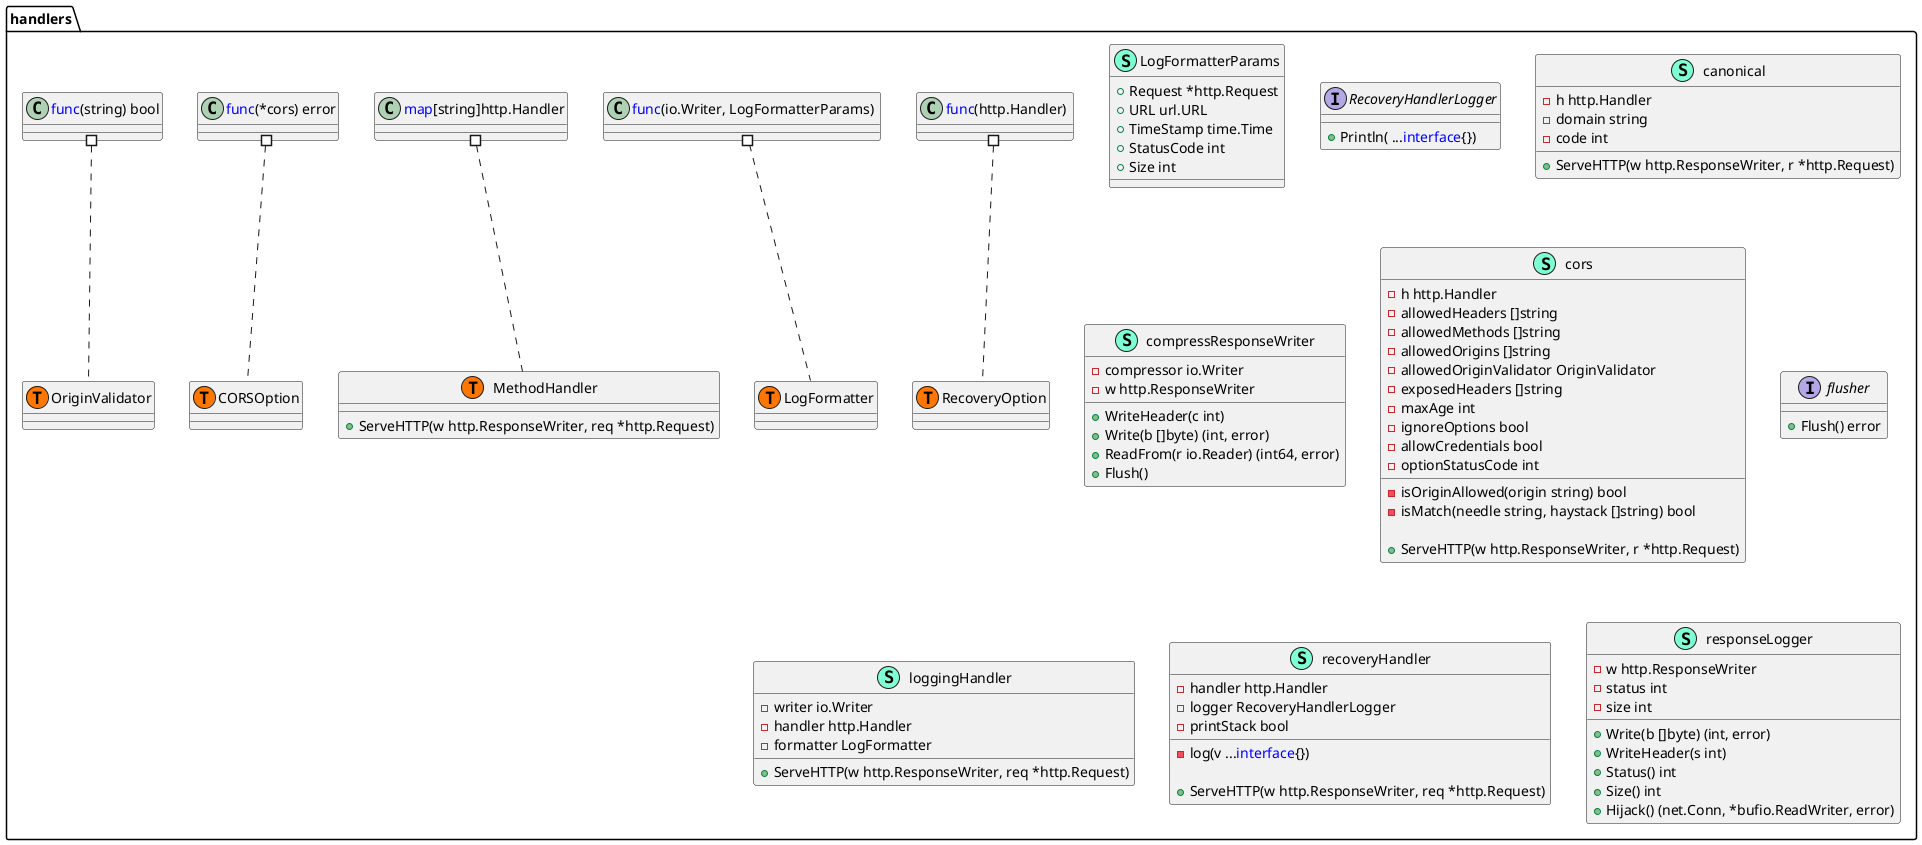 @startuml
namespace handlers {
    class LogFormatterParams << (S,Aquamarine) >> {
        + Request *http.Request
        + URL url.URL
        + TimeStamp time.Time
        + StatusCode int
        + Size int

    }
    class MethodHandler << (S,Aquamarine) >> {
        + ServeHTTP(w http.ResponseWriter, req *http.Request) 

    }
    interface RecoveryHandlerLogger  {
        + Println( ...<font color=blue>interface</font>{}) 

    }
    class canonical << (S,Aquamarine) >> {
        - h http.Handler
        - domain string
        - code int

        + ServeHTTP(w http.ResponseWriter, r *http.Request) 

    }
    class compressResponseWriter << (S,Aquamarine) >> {
        - compressor io.Writer
        - w http.ResponseWriter

        + WriteHeader(c int) 
        + Write(b []byte) (int, error)
        + ReadFrom(r io.Reader) (int64, error)
        + Flush() 

    }
    class cors << (S,Aquamarine) >> {
        - h http.Handler
        - allowedHeaders []string
        - allowedMethods []string
        - allowedOrigins []string
        - allowedOriginValidator OriginValidator
        - exposedHeaders []string
        - maxAge int
        - ignoreOptions bool
        - allowCredentials bool
        - optionStatusCode int

        - isOriginAllowed(origin string) bool
        - isMatch(needle string, haystack []string) bool

        + ServeHTTP(w http.ResponseWriter, r *http.Request) 

    }
    interface flusher  {
        + Flush() error

    }
    class handlers.CORSOption << (T, #FF7700) >>  {
    }
    class handlers.LogFormatter << (T, #FF7700) >>  {
    }
    class handlers.MethodHandler << (T, #FF7700) >>  {
    }
    class handlers.OriginValidator << (T, #FF7700) >>  {
    }
    class handlers.RecoveryOption << (T, #FF7700) >>  {
    }
    class loggingHandler << (S,Aquamarine) >> {
        - writer io.Writer
        - handler http.Handler
        - formatter LogFormatter

        + ServeHTTP(w http.ResponseWriter, req *http.Request) 

    }
    class recoveryHandler << (S,Aquamarine) >> {
        - handler http.Handler
        - logger RecoveryHandlerLogger
        - printStack bool

        - log(v ...<font color=blue>interface</font>{}) 

        + ServeHTTP(w http.ResponseWriter, req *http.Request) 

    }
    class responseLogger << (S,Aquamarine) >> {
        - w http.ResponseWriter
        - status int
        - size int

        + Write(b []byte) (int, error)
        + WriteHeader(s int) 
        + Status() int
        + Size() int
        + Hijack() (net.Conn, *bufio.ReadWriter, error)

    }
    class "<font color=blue>func</font>(http.Handler) " as fontcolorbluefuncfonthttpHandler {
        'This class was created so that we can correctly have an alias pointing to this name. Since it contains dots that can break namespaces
    }
    class "<font color=blue>func</font>(io.Writer, LogFormatterParams) " as fontcolorbluefuncfontioWriterLogFormatterParams {
        'This class was created so that we can correctly have an alias pointing to this name. Since it contains dots that can break namespaces
    }
    class "<font color=blue>map</font>[string]http.Handler" as fontcolorbluemapfontstringhttpHandler {
        'This class was created so that we can correctly have an alias pointing to this name. Since it contains dots that can break namespaces
    }
}


"handlers.<font color=blue>func</font>(*cors) error" #.. "handlers.CORSOption"
"handlers.fontcolorbluefuncfonthttpHandler" #.. "handlers.RecoveryOption"
"handlers.fontcolorbluefuncfontioWriterLogFormatterParams" #.. "handlers.LogFormatter"
"handlers.<font color=blue>func</font>(string) bool" #.. "handlers.OriginValidator"
"handlers.fontcolorbluemapfontstringhttpHandler" #.. "handlers.MethodHandler"
@enduml
